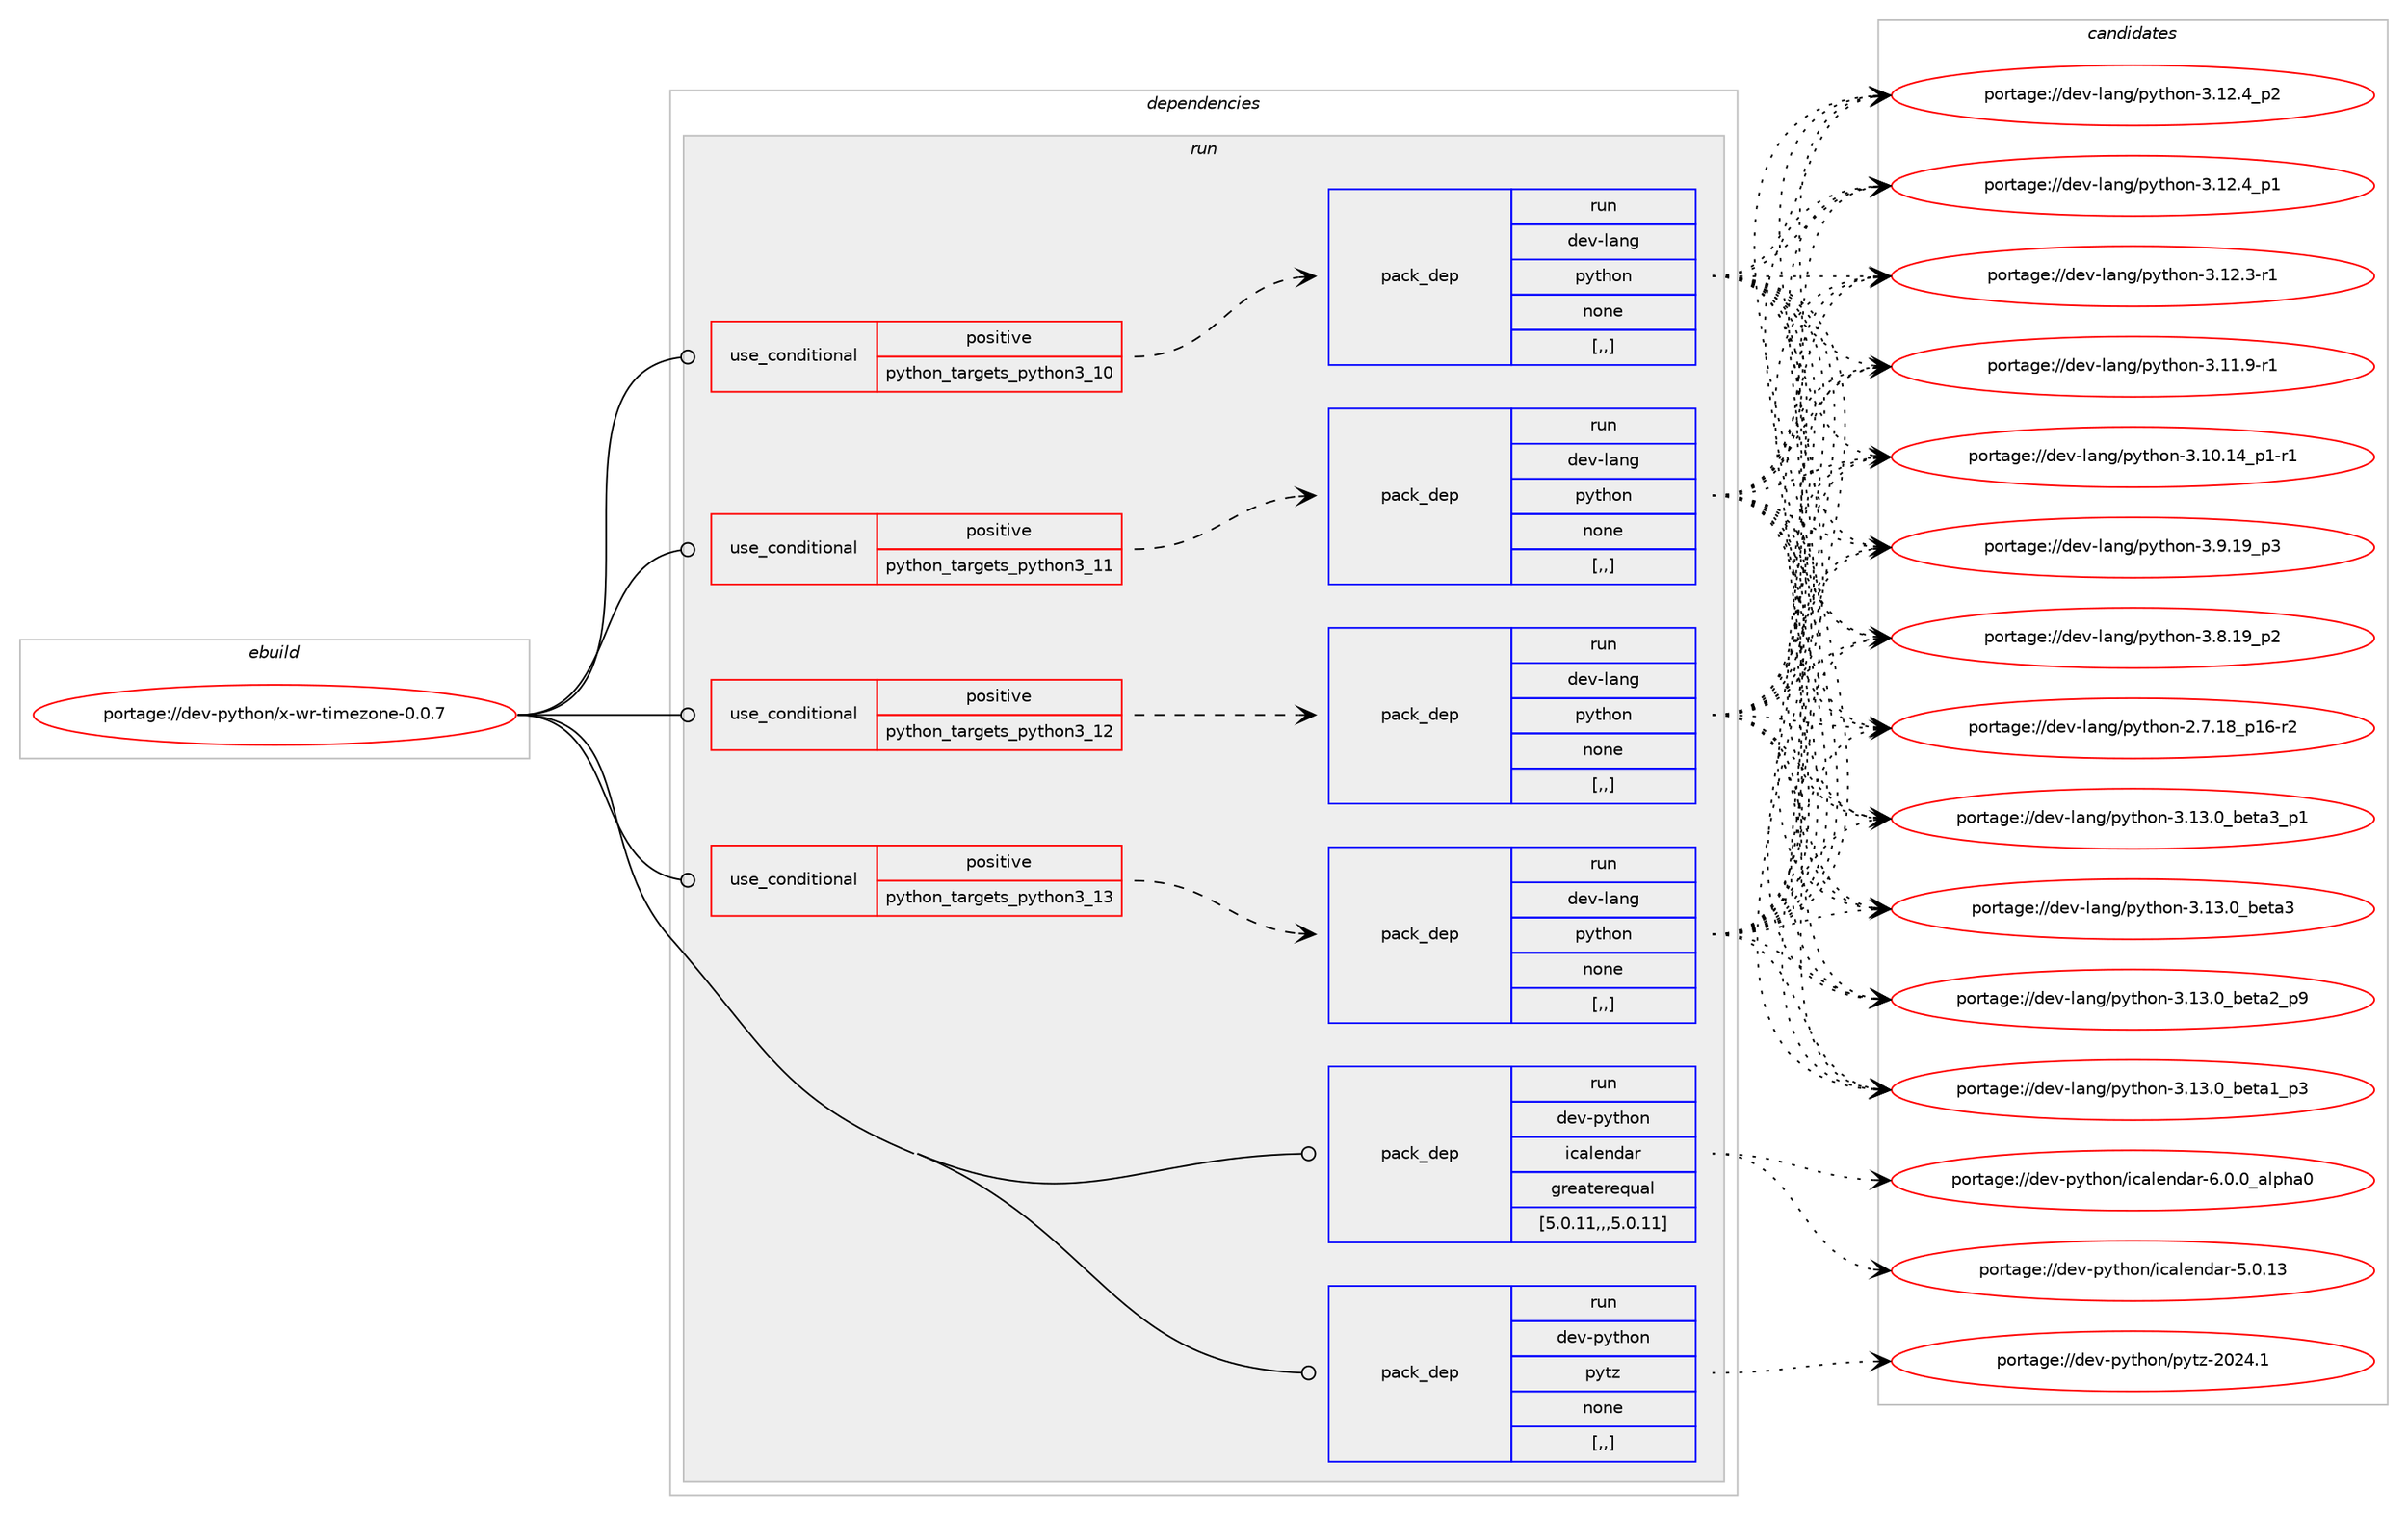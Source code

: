 digraph prolog {

# *************
# Graph options
# *************

newrank=true;
concentrate=true;
compound=true;
graph [rankdir=LR,fontname=Helvetica,fontsize=10,ranksep=1.5];#, ranksep=2.5, nodesep=0.2];
edge  [arrowhead=vee];
node  [fontname=Helvetica,fontsize=10];

# **********
# The ebuild
# **********

subgraph cluster_leftcol {
color=gray;
rank=same;
label=<<i>ebuild</i>>;
id [label="portage://dev-python/x-wr-timezone-0.0.7", color=red, width=4, href="../dev-python/x-wr-timezone-0.0.7.svg"];
}

# ****************
# The dependencies
# ****************

subgraph cluster_midcol {
color=gray;
label=<<i>dependencies</i>>;
subgraph cluster_compile {
fillcolor="#eeeeee";
style=filled;
label=<<i>compile</i>>;
}
subgraph cluster_compileandrun {
fillcolor="#eeeeee";
style=filled;
label=<<i>compile and run</i>>;
}
subgraph cluster_run {
fillcolor="#eeeeee";
style=filled;
label=<<i>run</i>>;
subgraph cond40847 {
dependency166408 [label=<<TABLE BORDER="0" CELLBORDER="1" CELLSPACING="0" CELLPADDING="4"><TR><TD ROWSPAN="3" CELLPADDING="10">use_conditional</TD></TR><TR><TD>positive</TD></TR><TR><TD>python_targets_python3_10</TD></TR></TABLE>>, shape=none, color=red];
subgraph pack124300 {
dependency166409 [label=<<TABLE BORDER="0" CELLBORDER="1" CELLSPACING="0" CELLPADDING="4" WIDTH="220"><TR><TD ROWSPAN="6" CELLPADDING="30">pack_dep</TD></TR><TR><TD WIDTH="110">run</TD></TR><TR><TD>dev-lang</TD></TR><TR><TD>python</TD></TR><TR><TD>none</TD></TR><TR><TD>[,,]</TD></TR></TABLE>>, shape=none, color=blue];
}
dependency166408:e -> dependency166409:w [weight=20,style="dashed",arrowhead="vee"];
}
id:e -> dependency166408:w [weight=20,style="solid",arrowhead="odot"];
subgraph cond40848 {
dependency166410 [label=<<TABLE BORDER="0" CELLBORDER="1" CELLSPACING="0" CELLPADDING="4"><TR><TD ROWSPAN="3" CELLPADDING="10">use_conditional</TD></TR><TR><TD>positive</TD></TR><TR><TD>python_targets_python3_11</TD></TR></TABLE>>, shape=none, color=red];
subgraph pack124301 {
dependency166411 [label=<<TABLE BORDER="0" CELLBORDER="1" CELLSPACING="0" CELLPADDING="4" WIDTH="220"><TR><TD ROWSPAN="6" CELLPADDING="30">pack_dep</TD></TR><TR><TD WIDTH="110">run</TD></TR><TR><TD>dev-lang</TD></TR><TR><TD>python</TD></TR><TR><TD>none</TD></TR><TR><TD>[,,]</TD></TR></TABLE>>, shape=none, color=blue];
}
dependency166410:e -> dependency166411:w [weight=20,style="dashed",arrowhead="vee"];
}
id:e -> dependency166410:w [weight=20,style="solid",arrowhead="odot"];
subgraph cond40849 {
dependency166412 [label=<<TABLE BORDER="0" CELLBORDER="1" CELLSPACING="0" CELLPADDING="4"><TR><TD ROWSPAN="3" CELLPADDING="10">use_conditional</TD></TR><TR><TD>positive</TD></TR><TR><TD>python_targets_python3_12</TD></TR></TABLE>>, shape=none, color=red];
subgraph pack124302 {
dependency166413 [label=<<TABLE BORDER="0" CELLBORDER="1" CELLSPACING="0" CELLPADDING="4" WIDTH="220"><TR><TD ROWSPAN="6" CELLPADDING="30">pack_dep</TD></TR><TR><TD WIDTH="110">run</TD></TR><TR><TD>dev-lang</TD></TR><TR><TD>python</TD></TR><TR><TD>none</TD></TR><TR><TD>[,,]</TD></TR></TABLE>>, shape=none, color=blue];
}
dependency166412:e -> dependency166413:w [weight=20,style="dashed",arrowhead="vee"];
}
id:e -> dependency166412:w [weight=20,style="solid",arrowhead="odot"];
subgraph cond40850 {
dependency166414 [label=<<TABLE BORDER="0" CELLBORDER="1" CELLSPACING="0" CELLPADDING="4"><TR><TD ROWSPAN="3" CELLPADDING="10">use_conditional</TD></TR><TR><TD>positive</TD></TR><TR><TD>python_targets_python3_13</TD></TR></TABLE>>, shape=none, color=red];
subgraph pack124303 {
dependency166415 [label=<<TABLE BORDER="0" CELLBORDER="1" CELLSPACING="0" CELLPADDING="4" WIDTH="220"><TR><TD ROWSPAN="6" CELLPADDING="30">pack_dep</TD></TR><TR><TD WIDTH="110">run</TD></TR><TR><TD>dev-lang</TD></TR><TR><TD>python</TD></TR><TR><TD>none</TD></TR><TR><TD>[,,]</TD></TR></TABLE>>, shape=none, color=blue];
}
dependency166414:e -> dependency166415:w [weight=20,style="dashed",arrowhead="vee"];
}
id:e -> dependency166414:w [weight=20,style="solid",arrowhead="odot"];
subgraph pack124304 {
dependency166416 [label=<<TABLE BORDER="0" CELLBORDER="1" CELLSPACING="0" CELLPADDING="4" WIDTH="220"><TR><TD ROWSPAN="6" CELLPADDING="30">pack_dep</TD></TR><TR><TD WIDTH="110">run</TD></TR><TR><TD>dev-python</TD></TR><TR><TD>icalendar</TD></TR><TR><TD>greaterequal</TD></TR><TR><TD>[5.0.11,,,5.0.11]</TD></TR></TABLE>>, shape=none, color=blue];
}
id:e -> dependency166416:w [weight=20,style="solid",arrowhead="odot"];
subgraph pack124305 {
dependency166417 [label=<<TABLE BORDER="0" CELLBORDER="1" CELLSPACING="0" CELLPADDING="4" WIDTH="220"><TR><TD ROWSPAN="6" CELLPADDING="30">pack_dep</TD></TR><TR><TD WIDTH="110">run</TD></TR><TR><TD>dev-python</TD></TR><TR><TD>pytz</TD></TR><TR><TD>none</TD></TR><TR><TD>[,,]</TD></TR></TABLE>>, shape=none, color=blue];
}
id:e -> dependency166417:w [weight=20,style="solid",arrowhead="odot"];
}
}

# **************
# The candidates
# **************

subgraph cluster_choices {
rank=same;
color=gray;
label=<<i>candidates</i>>;

subgraph choice124300 {
color=black;
nodesep=1;
choice10010111845108971101034711212111610411111045514649514648959810111697519511249 [label="portage://dev-lang/python-3.13.0_beta3_p1", color=red, width=4,href="../dev-lang/python-3.13.0_beta3_p1.svg"];
choice1001011184510897110103471121211161041111104551464951464895981011169751 [label="portage://dev-lang/python-3.13.0_beta3", color=red, width=4,href="../dev-lang/python-3.13.0_beta3.svg"];
choice10010111845108971101034711212111610411111045514649514648959810111697509511257 [label="portage://dev-lang/python-3.13.0_beta2_p9", color=red, width=4,href="../dev-lang/python-3.13.0_beta2_p9.svg"];
choice10010111845108971101034711212111610411111045514649514648959810111697499511251 [label="portage://dev-lang/python-3.13.0_beta1_p3", color=red, width=4,href="../dev-lang/python-3.13.0_beta1_p3.svg"];
choice100101118451089711010347112121116104111110455146495046529511250 [label="portage://dev-lang/python-3.12.4_p2", color=red, width=4,href="../dev-lang/python-3.12.4_p2.svg"];
choice100101118451089711010347112121116104111110455146495046529511249 [label="portage://dev-lang/python-3.12.4_p1", color=red, width=4,href="../dev-lang/python-3.12.4_p1.svg"];
choice100101118451089711010347112121116104111110455146495046514511449 [label="portage://dev-lang/python-3.12.3-r1", color=red, width=4,href="../dev-lang/python-3.12.3-r1.svg"];
choice100101118451089711010347112121116104111110455146494946574511449 [label="portage://dev-lang/python-3.11.9-r1", color=red, width=4,href="../dev-lang/python-3.11.9-r1.svg"];
choice100101118451089711010347112121116104111110455146494846495295112494511449 [label="portage://dev-lang/python-3.10.14_p1-r1", color=red, width=4,href="../dev-lang/python-3.10.14_p1-r1.svg"];
choice100101118451089711010347112121116104111110455146574649579511251 [label="portage://dev-lang/python-3.9.19_p3", color=red, width=4,href="../dev-lang/python-3.9.19_p3.svg"];
choice100101118451089711010347112121116104111110455146564649579511250 [label="portage://dev-lang/python-3.8.19_p2", color=red, width=4,href="../dev-lang/python-3.8.19_p2.svg"];
choice100101118451089711010347112121116104111110455046554649569511249544511450 [label="portage://dev-lang/python-2.7.18_p16-r2", color=red, width=4,href="../dev-lang/python-2.7.18_p16-r2.svg"];
dependency166409:e -> choice10010111845108971101034711212111610411111045514649514648959810111697519511249:w [style=dotted,weight="100"];
dependency166409:e -> choice1001011184510897110103471121211161041111104551464951464895981011169751:w [style=dotted,weight="100"];
dependency166409:e -> choice10010111845108971101034711212111610411111045514649514648959810111697509511257:w [style=dotted,weight="100"];
dependency166409:e -> choice10010111845108971101034711212111610411111045514649514648959810111697499511251:w [style=dotted,weight="100"];
dependency166409:e -> choice100101118451089711010347112121116104111110455146495046529511250:w [style=dotted,weight="100"];
dependency166409:e -> choice100101118451089711010347112121116104111110455146495046529511249:w [style=dotted,weight="100"];
dependency166409:e -> choice100101118451089711010347112121116104111110455146495046514511449:w [style=dotted,weight="100"];
dependency166409:e -> choice100101118451089711010347112121116104111110455146494946574511449:w [style=dotted,weight="100"];
dependency166409:e -> choice100101118451089711010347112121116104111110455146494846495295112494511449:w [style=dotted,weight="100"];
dependency166409:e -> choice100101118451089711010347112121116104111110455146574649579511251:w [style=dotted,weight="100"];
dependency166409:e -> choice100101118451089711010347112121116104111110455146564649579511250:w [style=dotted,weight="100"];
dependency166409:e -> choice100101118451089711010347112121116104111110455046554649569511249544511450:w [style=dotted,weight="100"];
}
subgraph choice124301 {
color=black;
nodesep=1;
choice10010111845108971101034711212111610411111045514649514648959810111697519511249 [label="portage://dev-lang/python-3.13.0_beta3_p1", color=red, width=4,href="../dev-lang/python-3.13.0_beta3_p1.svg"];
choice1001011184510897110103471121211161041111104551464951464895981011169751 [label="portage://dev-lang/python-3.13.0_beta3", color=red, width=4,href="../dev-lang/python-3.13.0_beta3.svg"];
choice10010111845108971101034711212111610411111045514649514648959810111697509511257 [label="portage://dev-lang/python-3.13.0_beta2_p9", color=red, width=4,href="../dev-lang/python-3.13.0_beta2_p9.svg"];
choice10010111845108971101034711212111610411111045514649514648959810111697499511251 [label="portage://dev-lang/python-3.13.0_beta1_p3", color=red, width=4,href="../dev-lang/python-3.13.0_beta1_p3.svg"];
choice100101118451089711010347112121116104111110455146495046529511250 [label="portage://dev-lang/python-3.12.4_p2", color=red, width=4,href="../dev-lang/python-3.12.4_p2.svg"];
choice100101118451089711010347112121116104111110455146495046529511249 [label="portage://dev-lang/python-3.12.4_p1", color=red, width=4,href="../dev-lang/python-3.12.4_p1.svg"];
choice100101118451089711010347112121116104111110455146495046514511449 [label="portage://dev-lang/python-3.12.3-r1", color=red, width=4,href="../dev-lang/python-3.12.3-r1.svg"];
choice100101118451089711010347112121116104111110455146494946574511449 [label="portage://dev-lang/python-3.11.9-r1", color=red, width=4,href="../dev-lang/python-3.11.9-r1.svg"];
choice100101118451089711010347112121116104111110455146494846495295112494511449 [label="portage://dev-lang/python-3.10.14_p1-r1", color=red, width=4,href="../dev-lang/python-3.10.14_p1-r1.svg"];
choice100101118451089711010347112121116104111110455146574649579511251 [label="portage://dev-lang/python-3.9.19_p3", color=red, width=4,href="../dev-lang/python-3.9.19_p3.svg"];
choice100101118451089711010347112121116104111110455146564649579511250 [label="portage://dev-lang/python-3.8.19_p2", color=red, width=4,href="../dev-lang/python-3.8.19_p2.svg"];
choice100101118451089711010347112121116104111110455046554649569511249544511450 [label="portage://dev-lang/python-2.7.18_p16-r2", color=red, width=4,href="../dev-lang/python-2.7.18_p16-r2.svg"];
dependency166411:e -> choice10010111845108971101034711212111610411111045514649514648959810111697519511249:w [style=dotted,weight="100"];
dependency166411:e -> choice1001011184510897110103471121211161041111104551464951464895981011169751:w [style=dotted,weight="100"];
dependency166411:e -> choice10010111845108971101034711212111610411111045514649514648959810111697509511257:w [style=dotted,weight="100"];
dependency166411:e -> choice10010111845108971101034711212111610411111045514649514648959810111697499511251:w [style=dotted,weight="100"];
dependency166411:e -> choice100101118451089711010347112121116104111110455146495046529511250:w [style=dotted,weight="100"];
dependency166411:e -> choice100101118451089711010347112121116104111110455146495046529511249:w [style=dotted,weight="100"];
dependency166411:e -> choice100101118451089711010347112121116104111110455146495046514511449:w [style=dotted,weight="100"];
dependency166411:e -> choice100101118451089711010347112121116104111110455146494946574511449:w [style=dotted,weight="100"];
dependency166411:e -> choice100101118451089711010347112121116104111110455146494846495295112494511449:w [style=dotted,weight="100"];
dependency166411:e -> choice100101118451089711010347112121116104111110455146574649579511251:w [style=dotted,weight="100"];
dependency166411:e -> choice100101118451089711010347112121116104111110455146564649579511250:w [style=dotted,weight="100"];
dependency166411:e -> choice100101118451089711010347112121116104111110455046554649569511249544511450:w [style=dotted,weight="100"];
}
subgraph choice124302 {
color=black;
nodesep=1;
choice10010111845108971101034711212111610411111045514649514648959810111697519511249 [label="portage://dev-lang/python-3.13.0_beta3_p1", color=red, width=4,href="../dev-lang/python-3.13.0_beta3_p1.svg"];
choice1001011184510897110103471121211161041111104551464951464895981011169751 [label="portage://dev-lang/python-3.13.0_beta3", color=red, width=4,href="../dev-lang/python-3.13.0_beta3.svg"];
choice10010111845108971101034711212111610411111045514649514648959810111697509511257 [label="portage://dev-lang/python-3.13.0_beta2_p9", color=red, width=4,href="../dev-lang/python-3.13.0_beta2_p9.svg"];
choice10010111845108971101034711212111610411111045514649514648959810111697499511251 [label="portage://dev-lang/python-3.13.0_beta1_p3", color=red, width=4,href="../dev-lang/python-3.13.0_beta1_p3.svg"];
choice100101118451089711010347112121116104111110455146495046529511250 [label="portage://dev-lang/python-3.12.4_p2", color=red, width=4,href="../dev-lang/python-3.12.4_p2.svg"];
choice100101118451089711010347112121116104111110455146495046529511249 [label="portage://dev-lang/python-3.12.4_p1", color=red, width=4,href="../dev-lang/python-3.12.4_p1.svg"];
choice100101118451089711010347112121116104111110455146495046514511449 [label="portage://dev-lang/python-3.12.3-r1", color=red, width=4,href="../dev-lang/python-3.12.3-r1.svg"];
choice100101118451089711010347112121116104111110455146494946574511449 [label="portage://dev-lang/python-3.11.9-r1", color=red, width=4,href="../dev-lang/python-3.11.9-r1.svg"];
choice100101118451089711010347112121116104111110455146494846495295112494511449 [label="portage://dev-lang/python-3.10.14_p1-r1", color=red, width=4,href="../dev-lang/python-3.10.14_p1-r1.svg"];
choice100101118451089711010347112121116104111110455146574649579511251 [label="portage://dev-lang/python-3.9.19_p3", color=red, width=4,href="../dev-lang/python-3.9.19_p3.svg"];
choice100101118451089711010347112121116104111110455146564649579511250 [label="portage://dev-lang/python-3.8.19_p2", color=red, width=4,href="../dev-lang/python-3.8.19_p2.svg"];
choice100101118451089711010347112121116104111110455046554649569511249544511450 [label="portage://dev-lang/python-2.7.18_p16-r2", color=red, width=4,href="../dev-lang/python-2.7.18_p16-r2.svg"];
dependency166413:e -> choice10010111845108971101034711212111610411111045514649514648959810111697519511249:w [style=dotted,weight="100"];
dependency166413:e -> choice1001011184510897110103471121211161041111104551464951464895981011169751:w [style=dotted,weight="100"];
dependency166413:e -> choice10010111845108971101034711212111610411111045514649514648959810111697509511257:w [style=dotted,weight="100"];
dependency166413:e -> choice10010111845108971101034711212111610411111045514649514648959810111697499511251:w [style=dotted,weight="100"];
dependency166413:e -> choice100101118451089711010347112121116104111110455146495046529511250:w [style=dotted,weight="100"];
dependency166413:e -> choice100101118451089711010347112121116104111110455146495046529511249:w [style=dotted,weight="100"];
dependency166413:e -> choice100101118451089711010347112121116104111110455146495046514511449:w [style=dotted,weight="100"];
dependency166413:e -> choice100101118451089711010347112121116104111110455146494946574511449:w [style=dotted,weight="100"];
dependency166413:e -> choice100101118451089711010347112121116104111110455146494846495295112494511449:w [style=dotted,weight="100"];
dependency166413:e -> choice100101118451089711010347112121116104111110455146574649579511251:w [style=dotted,weight="100"];
dependency166413:e -> choice100101118451089711010347112121116104111110455146564649579511250:w [style=dotted,weight="100"];
dependency166413:e -> choice100101118451089711010347112121116104111110455046554649569511249544511450:w [style=dotted,weight="100"];
}
subgraph choice124303 {
color=black;
nodesep=1;
choice10010111845108971101034711212111610411111045514649514648959810111697519511249 [label="portage://dev-lang/python-3.13.0_beta3_p1", color=red, width=4,href="../dev-lang/python-3.13.0_beta3_p1.svg"];
choice1001011184510897110103471121211161041111104551464951464895981011169751 [label="portage://dev-lang/python-3.13.0_beta3", color=red, width=4,href="../dev-lang/python-3.13.0_beta3.svg"];
choice10010111845108971101034711212111610411111045514649514648959810111697509511257 [label="portage://dev-lang/python-3.13.0_beta2_p9", color=red, width=4,href="../dev-lang/python-3.13.0_beta2_p9.svg"];
choice10010111845108971101034711212111610411111045514649514648959810111697499511251 [label="portage://dev-lang/python-3.13.0_beta1_p3", color=red, width=4,href="../dev-lang/python-3.13.0_beta1_p3.svg"];
choice100101118451089711010347112121116104111110455146495046529511250 [label="portage://dev-lang/python-3.12.4_p2", color=red, width=4,href="../dev-lang/python-3.12.4_p2.svg"];
choice100101118451089711010347112121116104111110455146495046529511249 [label="portage://dev-lang/python-3.12.4_p1", color=red, width=4,href="../dev-lang/python-3.12.4_p1.svg"];
choice100101118451089711010347112121116104111110455146495046514511449 [label="portage://dev-lang/python-3.12.3-r1", color=red, width=4,href="../dev-lang/python-3.12.3-r1.svg"];
choice100101118451089711010347112121116104111110455146494946574511449 [label="portage://dev-lang/python-3.11.9-r1", color=red, width=4,href="../dev-lang/python-3.11.9-r1.svg"];
choice100101118451089711010347112121116104111110455146494846495295112494511449 [label="portage://dev-lang/python-3.10.14_p1-r1", color=red, width=4,href="../dev-lang/python-3.10.14_p1-r1.svg"];
choice100101118451089711010347112121116104111110455146574649579511251 [label="portage://dev-lang/python-3.9.19_p3", color=red, width=4,href="../dev-lang/python-3.9.19_p3.svg"];
choice100101118451089711010347112121116104111110455146564649579511250 [label="portage://dev-lang/python-3.8.19_p2", color=red, width=4,href="../dev-lang/python-3.8.19_p2.svg"];
choice100101118451089711010347112121116104111110455046554649569511249544511450 [label="portage://dev-lang/python-2.7.18_p16-r2", color=red, width=4,href="../dev-lang/python-2.7.18_p16-r2.svg"];
dependency166415:e -> choice10010111845108971101034711212111610411111045514649514648959810111697519511249:w [style=dotted,weight="100"];
dependency166415:e -> choice1001011184510897110103471121211161041111104551464951464895981011169751:w [style=dotted,weight="100"];
dependency166415:e -> choice10010111845108971101034711212111610411111045514649514648959810111697509511257:w [style=dotted,weight="100"];
dependency166415:e -> choice10010111845108971101034711212111610411111045514649514648959810111697499511251:w [style=dotted,weight="100"];
dependency166415:e -> choice100101118451089711010347112121116104111110455146495046529511250:w [style=dotted,weight="100"];
dependency166415:e -> choice100101118451089711010347112121116104111110455146495046529511249:w [style=dotted,weight="100"];
dependency166415:e -> choice100101118451089711010347112121116104111110455146495046514511449:w [style=dotted,weight="100"];
dependency166415:e -> choice100101118451089711010347112121116104111110455146494946574511449:w [style=dotted,weight="100"];
dependency166415:e -> choice100101118451089711010347112121116104111110455146494846495295112494511449:w [style=dotted,weight="100"];
dependency166415:e -> choice100101118451089711010347112121116104111110455146574649579511251:w [style=dotted,weight="100"];
dependency166415:e -> choice100101118451089711010347112121116104111110455146564649579511250:w [style=dotted,weight="100"];
dependency166415:e -> choice100101118451089711010347112121116104111110455046554649569511249544511450:w [style=dotted,weight="100"];
}
subgraph choice124304 {
color=black;
nodesep=1;
choice100101118451121211161041111104710599971081011101009711445544648464895971081121049748 [label="portage://dev-python/icalendar-6.0.0_alpha0", color=red, width=4,href="../dev-python/icalendar-6.0.0_alpha0.svg"];
choice100101118451121211161041111104710599971081011101009711445534648464951 [label="portage://dev-python/icalendar-5.0.13", color=red, width=4,href="../dev-python/icalendar-5.0.13.svg"];
dependency166416:e -> choice100101118451121211161041111104710599971081011101009711445544648464895971081121049748:w [style=dotted,weight="100"];
dependency166416:e -> choice100101118451121211161041111104710599971081011101009711445534648464951:w [style=dotted,weight="100"];
}
subgraph choice124305 {
color=black;
nodesep=1;
choice100101118451121211161041111104711212111612245504850524649 [label="portage://dev-python/pytz-2024.1", color=red, width=4,href="../dev-python/pytz-2024.1.svg"];
dependency166417:e -> choice100101118451121211161041111104711212111612245504850524649:w [style=dotted,weight="100"];
}
}

}
